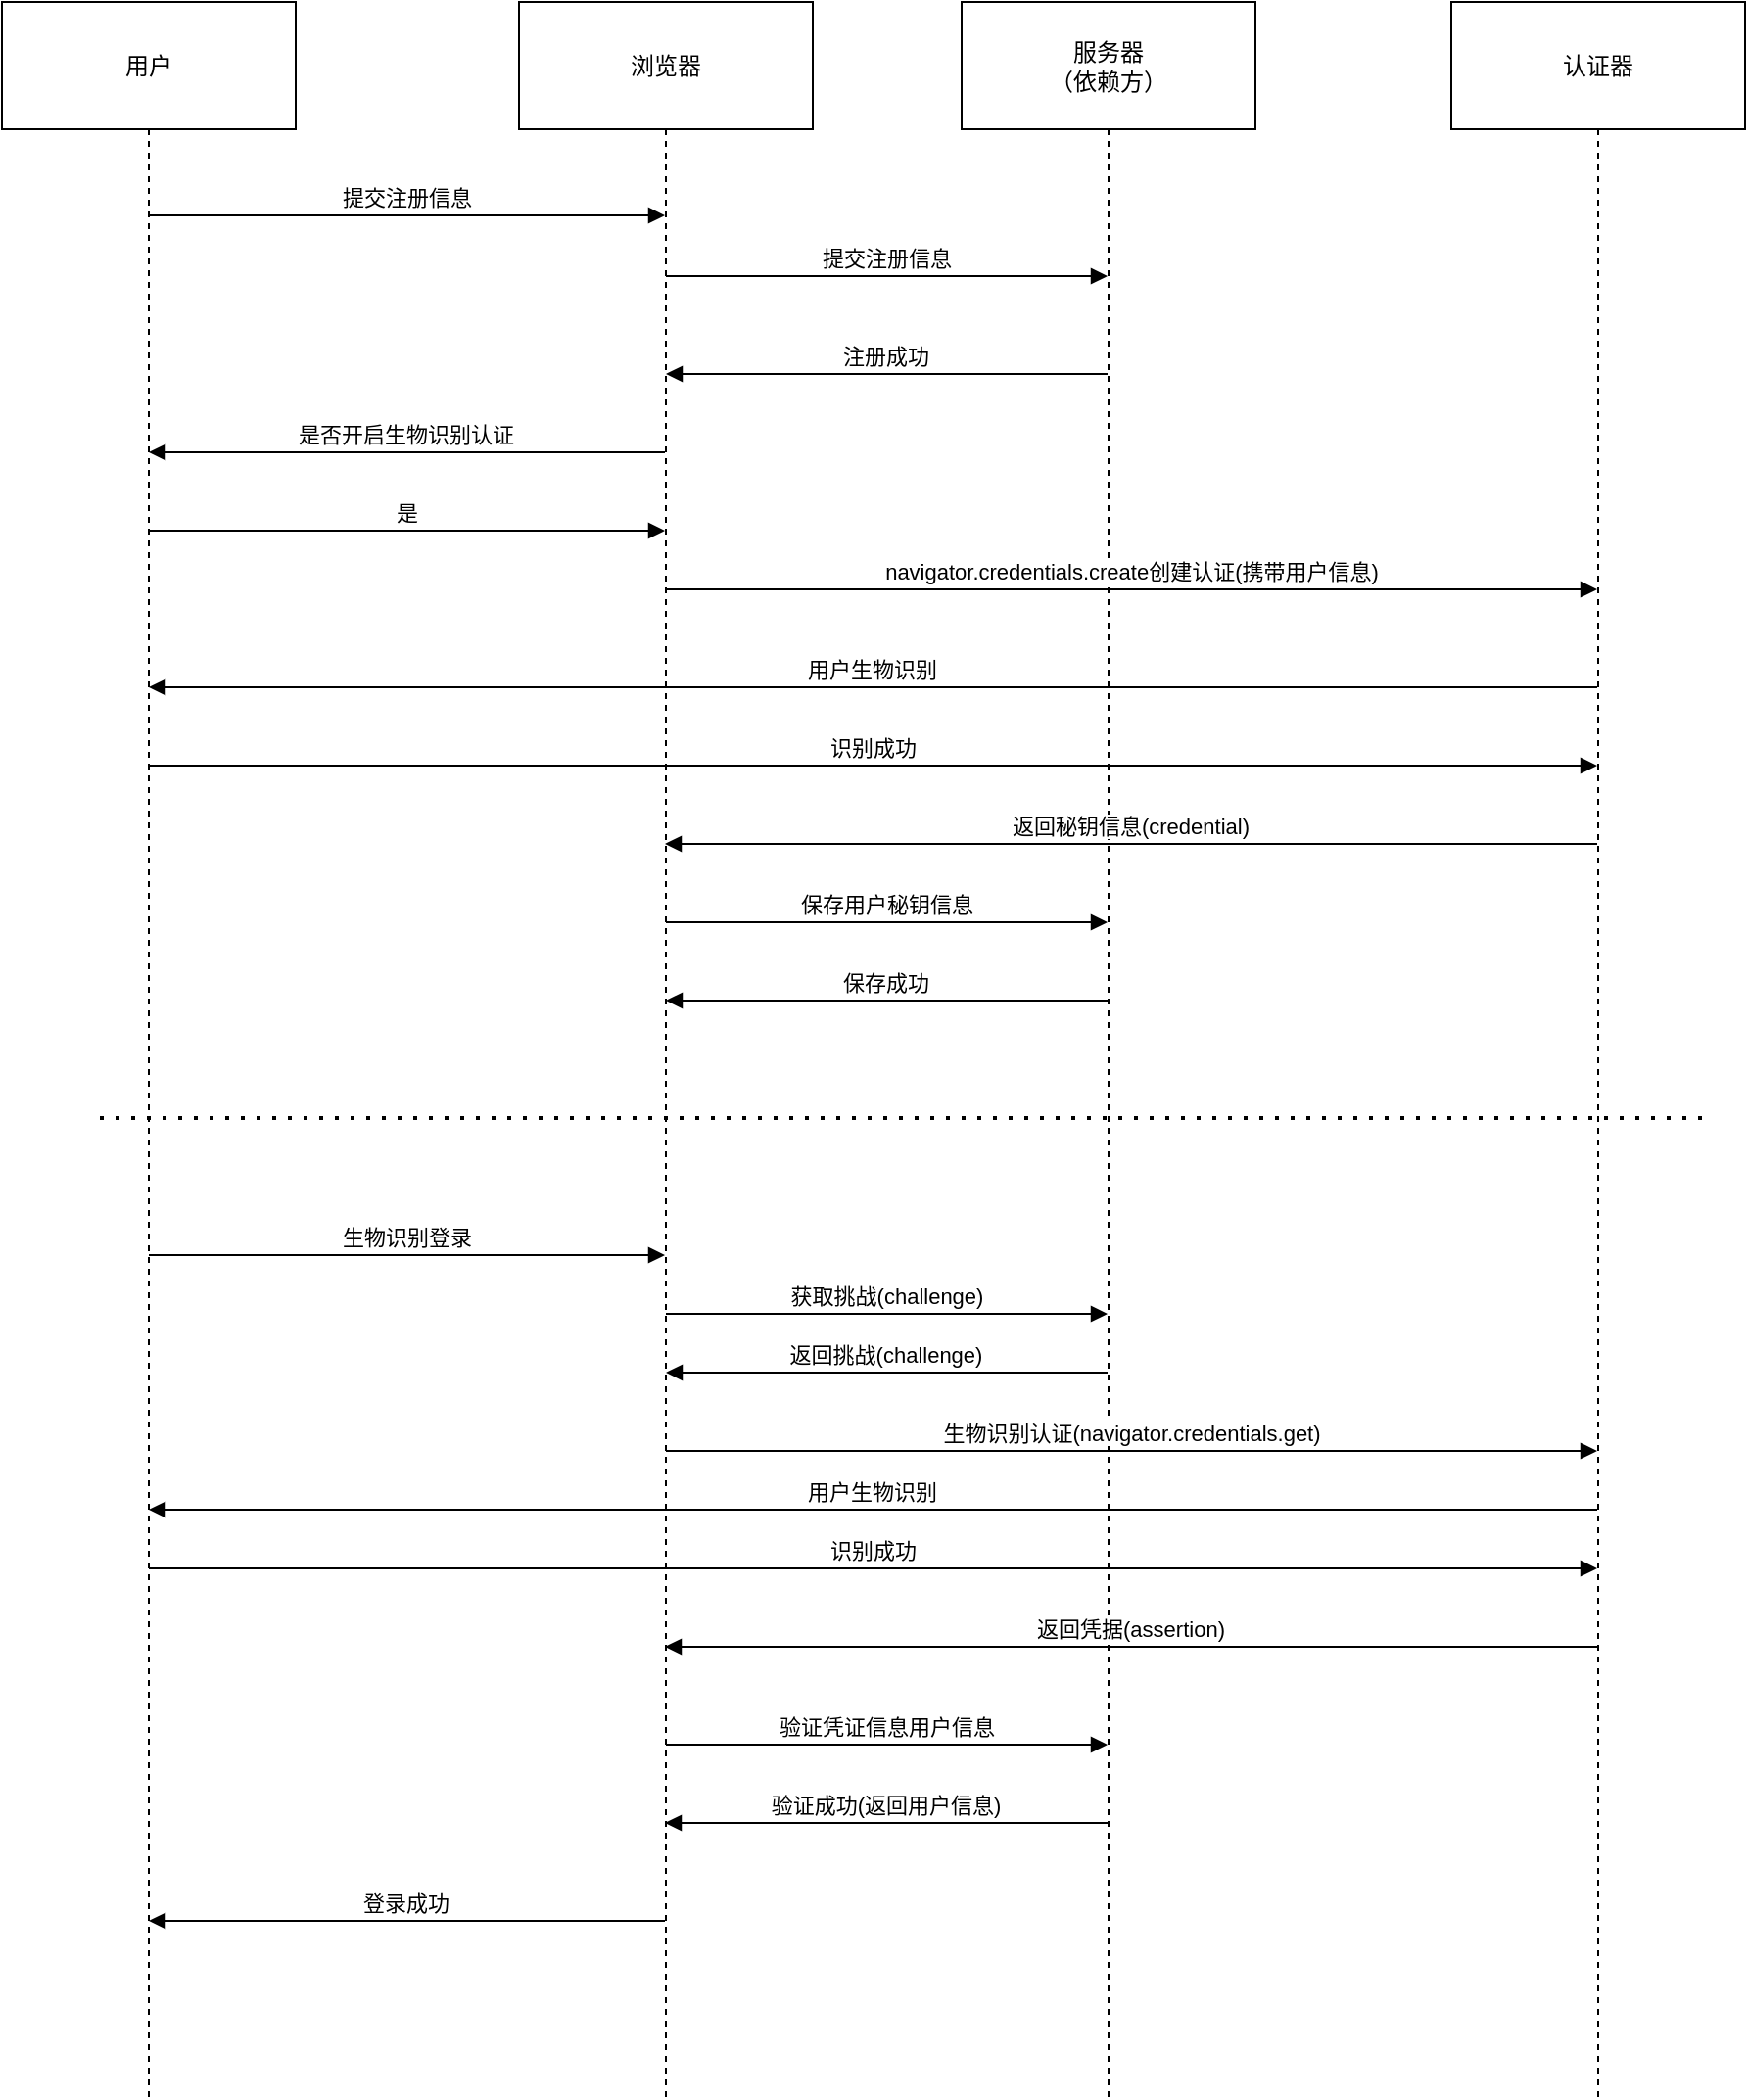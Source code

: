 <mxfile version="27.2.0">
  <diagram name="第 1 页" id="VDeZXU7AlFh2T8AX7ofi">
    <mxGraphModel dx="1426" dy="688" grid="1" gridSize="10" guides="1" tooltips="1" connect="1" arrows="1" fold="1" page="1" pageScale="1" pageWidth="827" pageHeight="1169" math="0" shadow="0">
      <root>
        <mxCell id="0" />
        <mxCell id="1" parent="0" />
        <mxCell id="2" value="用户" style="shape=umlLifeline;perimeter=lifelinePerimeter;whiteSpace=wrap;container=1;dropTarget=0;collapsible=0;recursiveResize=0;outlineConnect=0;portConstraint=eastwest;newEdgeStyle={&quot;edgeStyle&quot;:&quot;elbowEdgeStyle&quot;,&quot;elbow&quot;:&quot;vertical&quot;,&quot;curved&quot;:0,&quot;rounded&quot;:0};size=65;rounded=0;" parent="1" vertex="1">
          <mxGeometry width="150" height="1070" as="geometry" />
        </mxCell>
        <mxCell id="3" value="浏览器" style="shape=umlLifeline;perimeter=lifelinePerimeter;whiteSpace=wrap;container=1;dropTarget=0;collapsible=0;recursiveResize=0;outlineConnect=0;portConstraint=eastwest;newEdgeStyle={&quot;edgeStyle&quot;:&quot;elbowEdgeStyle&quot;,&quot;elbow&quot;:&quot;vertical&quot;,&quot;curved&quot;:0,&quot;rounded&quot;:0};size=65;rounded=0;" parent="1" vertex="1">
          <mxGeometry x="264" width="150" height="1070" as="geometry" />
        </mxCell>
        <mxCell id="4" value="服务器&#xa;（依赖方）" style="shape=umlLifeline;perimeter=lifelinePerimeter;whiteSpace=wrap;container=1;dropTarget=0;collapsible=0;recursiveResize=0;outlineConnect=0;portConstraint=eastwest;newEdgeStyle={&quot;edgeStyle&quot;:&quot;elbowEdgeStyle&quot;,&quot;elbow&quot;:&quot;vertical&quot;,&quot;curved&quot;:0,&quot;rounded&quot;:0};size=65;rounded=0;" parent="1" vertex="1">
          <mxGeometry x="490" width="150" height="1070" as="geometry" />
        </mxCell>
        <mxCell id="6" value="认证器" style="shape=umlLifeline;perimeter=lifelinePerimeter;whiteSpace=wrap;container=1;dropTarget=0;collapsible=0;recursiveResize=0;outlineConnect=0;portConstraint=eastwest;newEdgeStyle={&quot;edgeStyle&quot;:&quot;elbowEdgeStyle&quot;,&quot;elbow&quot;:&quot;vertical&quot;,&quot;curved&quot;:0,&quot;rounded&quot;:0};size=65;rounded=0;" parent="1" vertex="1">
          <mxGeometry x="740" width="150" height="1070" as="geometry" />
        </mxCell>
        <mxCell id="7" value="提交注册信息" style="verticalAlign=bottom;edgeStyle=elbowEdgeStyle;elbow=vertical;curved=0;rounded=0;endArrow=block;" parent="1" source="2" target="3" edge="1">
          <mxGeometry relative="1" as="geometry">
            <Array as="points">
              <mxPoint x="189" y="109" />
            </Array>
          </mxGeometry>
        </mxCell>
        <mxCell id="8" value="提交注册信息" style="verticalAlign=bottom;edgeStyle=elbowEdgeStyle;elbow=vertical;curved=0;rounded=0;endArrow=block;" parent="1" source="3" target="4" edge="1">
          <mxGeometry relative="1" as="geometry">
            <Array as="points">
              <mxPoint x="420" y="140" />
            </Array>
          </mxGeometry>
        </mxCell>
        <mxCell id="12" value="用户生物识别" style="verticalAlign=bottom;edgeStyle=elbowEdgeStyle;elbow=vertical;curved=0;rounded=0;endArrow=block;" parent="1" source="6" target="2" edge="1">
          <mxGeometry relative="1" as="geometry">
            <Array as="points">
              <mxPoint x="200" y="350" />
            </Array>
          </mxGeometry>
        </mxCell>
        <mxCell id="13" value="识别成功" style="verticalAlign=bottom;edgeStyle=elbowEdgeStyle;elbow=vertical;curved=0;rounded=0;endArrow=block;" parent="1" source="2" target="6" edge="1">
          <mxGeometry relative="1" as="geometry">
            <Array as="points">
              <mxPoint x="550" y="390" />
            </Array>
          </mxGeometry>
        </mxCell>
        <mxCell id="14" value="返回秘钥信息(credential)" style="verticalAlign=bottom;edgeStyle=elbowEdgeStyle;elbow=vertical;curved=0;rounded=0;endArrow=block;" parent="1" edge="1">
          <mxGeometry relative="1" as="geometry">
            <Array as="points" />
            <mxPoint x="814.5" y="430" as="sourcePoint" />
            <mxPoint x="338.5" y="430" as="targetPoint" />
          </mxGeometry>
        </mxCell>
        <mxCell id="15" value="保存用户秘钥信息" style="verticalAlign=bottom;edgeStyle=elbowEdgeStyle;elbow=vertical;curved=0;rounded=0;endArrow=block;" parent="1" source="3" target="4" edge="1">
          <mxGeometry relative="1" as="geometry">
            <Array as="points">
              <mxPoint x="430" y="470" />
            </Array>
          </mxGeometry>
        </mxCell>
        <mxCell id="18" value="保存成功" style="verticalAlign=bottom;edgeStyle=elbowEdgeStyle;elbow=vertical;curved=0;rounded=0;endArrow=block;" parent="1" source="4" target="3" edge="1">
          <mxGeometry relative="1" as="geometry">
            <Array as="points">
              <mxPoint x="440" y="510" />
            </Array>
          </mxGeometry>
        </mxCell>
        <mxCell id="O_-eV2Va_jo3TLL0Aso5-22" value="注册成功" style="verticalAlign=bottom;edgeStyle=elbowEdgeStyle;elbow=vertical;curved=0;rounded=0;endArrow=block;" edge="1" parent="1" source="4" target="3">
          <mxGeometry relative="1" as="geometry">
            <Array as="points">
              <mxPoint x="440" y="190" />
            </Array>
            <mxPoint x="554" y="190" as="sourcePoint" />
            <mxPoint x="390" y="190" as="targetPoint" />
          </mxGeometry>
        </mxCell>
        <mxCell id="O_-eV2Va_jo3TLL0Aso5-23" value="是否开启生物识别认证" style="verticalAlign=bottom;edgeStyle=elbowEdgeStyle;elbow=vertical;curved=0;rounded=0;endArrow=block;" edge="1" parent="1" source="3" target="2">
          <mxGeometry relative="1" as="geometry">
            <Array as="points">
              <mxPoint x="211" y="230" />
            </Array>
            <mxPoint x="290" y="220" as="sourcePoint" />
            <mxPoint x="110" y="220" as="targetPoint" />
          </mxGeometry>
        </mxCell>
        <mxCell id="O_-eV2Va_jo3TLL0Aso5-24" value="是" style="verticalAlign=bottom;edgeStyle=elbowEdgeStyle;elbow=vertical;curved=0;rounded=0;endArrow=block;" edge="1" parent="1" source="2" target="3">
          <mxGeometry relative="1" as="geometry">
            <Array as="points">
              <mxPoint x="200" y="270" />
            </Array>
            <mxPoint x="80" y="260" as="sourcePoint" />
            <mxPoint x="310" y="260" as="targetPoint" />
          </mxGeometry>
        </mxCell>
        <mxCell id="O_-eV2Va_jo3TLL0Aso5-25" value="navigator.credentials.create创建认证(携带用户信息)" style="verticalAlign=bottom;edgeStyle=elbowEdgeStyle;elbow=vertical;curved=0;rounded=0;endArrow=block;" edge="1" parent="1" source="3" target="6">
          <mxGeometry relative="1" as="geometry">
            <Array as="points">
              <mxPoint x="453" y="300" />
            </Array>
            <mxPoint x="380" y="300" as="sourcePoint" />
            <mxPoint x="578.5" y="300" as="targetPoint" />
          </mxGeometry>
        </mxCell>
        <mxCell id="O_-eV2Va_jo3TLL0Aso5-27" value="" style="endArrow=none;dashed=1;html=1;dashPattern=1 3;strokeWidth=2;" edge="1" parent="1">
          <mxGeometry width="50" height="50" relative="1" as="geometry">
            <mxPoint x="50" y="570" as="sourcePoint" />
            <mxPoint x="870" y="570" as="targetPoint" />
          </mxGeometry>
        </mxCell>
        <mxCell id="O_-eV2Va_jo3TLL0Aso5-32" value="生物识别登录" style="verticalAlign=bottom;edgeStyle=elbowEdgeStyle;elbow=vertical;curved=0;rounded=0;endArrow=block;" edge="1" parent="1" source="2" target="3">
          <mxGeometry relative="1" as="geometry">
            <Array as="points">
              <mxPoint x="194" y="640" />
            </Array>
            <mxPoint x="80" y="640" as="sourcePoint" />
            <mxPoint x="340" y="640" as="targetPoint" />
          </mxGeometry>
        </mxCell>
        <mxCell id="O_-eV2Va_jo3TLL0Aso5-33" value="获取挑战(challenge)" style="verticalAlign=bottom;edgeStyle=elbowEdgeStyle;elbow=vertical;curved=0;rounded=0;endArrow=block;" edge="1" parent="1" source="3" target="4">
          <mxGeometry relative="1" as="geometry">
            <Array as="points">
              <mxPoint x="470" y="670" />
            </Array>
            <mxPoint x="450" y="680" as="sourcePoint" />
            <mxPoint x="714" y="680" as="targetPoint" />
          </mxGeometry>
        </mxCell>
        <mxCell id="O_-eV2Va_jo3TLL0Aso5-34" value="返回挑战(challenge)" style="verticalAlign=bottom;edgeStyle=elbowEdgeStyle;elbow=horizontal;curved=0;rounded=0;endArrow=block;" edge="1" parent="1" source="4" target="3">
          <mxGeometry relative="1" as="geometry">
            <Array as="points">
              <mxPoint x="460" y="700" />
            </Array>
            <mxPoint x="560" y="760" as="sourcePoint" />
            <mxPoint x="390" y="760" as="targetPoint" />
          </mxGeometry>
        </mxCell>
        <mxCell id="O_-eV2Va_jo3TLL0Aso5-35" value="生物识别认证(navigator.credentials.get)" style="verticalAlign=bottom;edgeStyle=elbowEdgeStyle;elbow=vertical;curved=0;rounded=0;endArrow=block;" edge="1" parent="1" source="3" target="6">
          <mxGeometry relative="1" as="geometry">
            <Array as="points">
              <mxPoint x="540" y="740" />
            </Array>
            <mxPoint x="410" y="660" as="sourcePoint" />
            <mxPoint x="636" y="660" as="targetPoint" />
          </mxGeometry>
        </mxCell>
        <mxCell id="O_-eV2Va_jo3TLL0Aso5-36" value="用户生物识别" style="verticalAlign=bottom;edgeStyle=elbowEdgeStyle;elbow=vertical;curved=0;rounded=0;endArrow=block;" edge="1" parent="1" source="6" target="2">
          <mxGeometry relative="1" as="geometry">
            <Array as="points">
              <mxPoint x="195" y="770" />
            </Array>
            <mxPoint x="810" y="770" as="sourcePoint" />
            <mxPoint x="70" y="770" as="targetPoint" />
          </mxGeometry>
        </mxCell>
        <mxCell id="O_-eV2Va_jo3TLL0Aso5-37" value="识别成功" style="verticalAlign=bottom;edgeStyle=elbowEdgeStyle;elbow=vertical;curved=0;rounded=0;endArrow=block;" edge="1" parent="1" source="2" target="6">
          <mxGeometry relative="1" as="geometry">
            <Array as="points">
              <mxPoint x="545" y="800" />
            </Array>
            <mxPoint x="70" y="800" as="sourcePoint" />
            <mxPoint x="810" y="800" as="targetPoint" />
          </mxGeometry>
        </mxCell>
        <mxCell id="O_-eV2Va_jo3TLL0Aso5-38" value="返回凭据(assertion)" style="verticalAlign=bottom;edgeStyle=elbowEdgeStyle;elbow=vertical;curved=0;rounded=0;endArrow=block;" edge="1" parent="1">
          <mxGeometry relative="1" as="geometry">
            <Array as="points" />
            <mxPoint x="814.5" y="840" as="sourcePoint" />
            <mxPoint x="338.5" y="840" as="targetPoint" />
          </mxGeometry>
        </mxCell>
        <mxCell id="O_-eV2Va_jo3TLL0Aso5-39" value="验证凭证信息用户信息" style="verticalAlign=bottom;edgeStyle=elbowEdgeStyle;elbow=horizontal;curved=0;rounded=0;endArrow=block;" edge="1" parent="1" source="3" target="4">
          <mxGeometry relative="1" as="geometry">
            <Array as="points">
              <mxPoint x="471" y="890" />
            </Array>
            <mxPoint x="360" y="890" as="sourcePoint" />
            <mxPoint x="560" y="890" as="targetPoint" />
          </mxGeometry>
        </mxCell>
        <mxCell id="O_-eV2Va_jo3TLL0Aso5-40" value="验证成功(返回用户信息)" style="verticalAlign=bottom;edgeStyle=elbowEdgeStyle;elbow=horizontal;curved=0;rounded=0;endArrow=block;" edge="1" parent="1">
          <mxGeometry relative="1" as="geometry">
            <Array as="points">
              <mxPoint x="401" y="1385" />
            </Array>
            <mxPoint x="564.5" y="930" as="sourcePoint" />
            <mxPoint x="338.5" y="930" as="targetPoint" />
          </mxGeometry>
        </mxCell>
        <mxCell id="O_-eV2Va_jo3TLL0Aso5-42" value="登录成功" style="verticalAlign=bottom;edgeStyle=elbowEdgeStyle;elbow=vertical;curved=0;rounded=0;endArrow=block;" edge="1" parent="1" source="3" target="2">
          <mxGeometry relative="1" as="geometry">
            <Array as="points">
              <mxPoint x="206" y="980" />
            </Array>
            <mxPoint x="334" y="980" as="sourcePoint" />
            <mxPoint x="70" y="980" as="targetPoint" />
          </mxGeometry>
        </mxCell>
      </root>
    </mxGraphModel>
  </diagram>
</mxfile>
